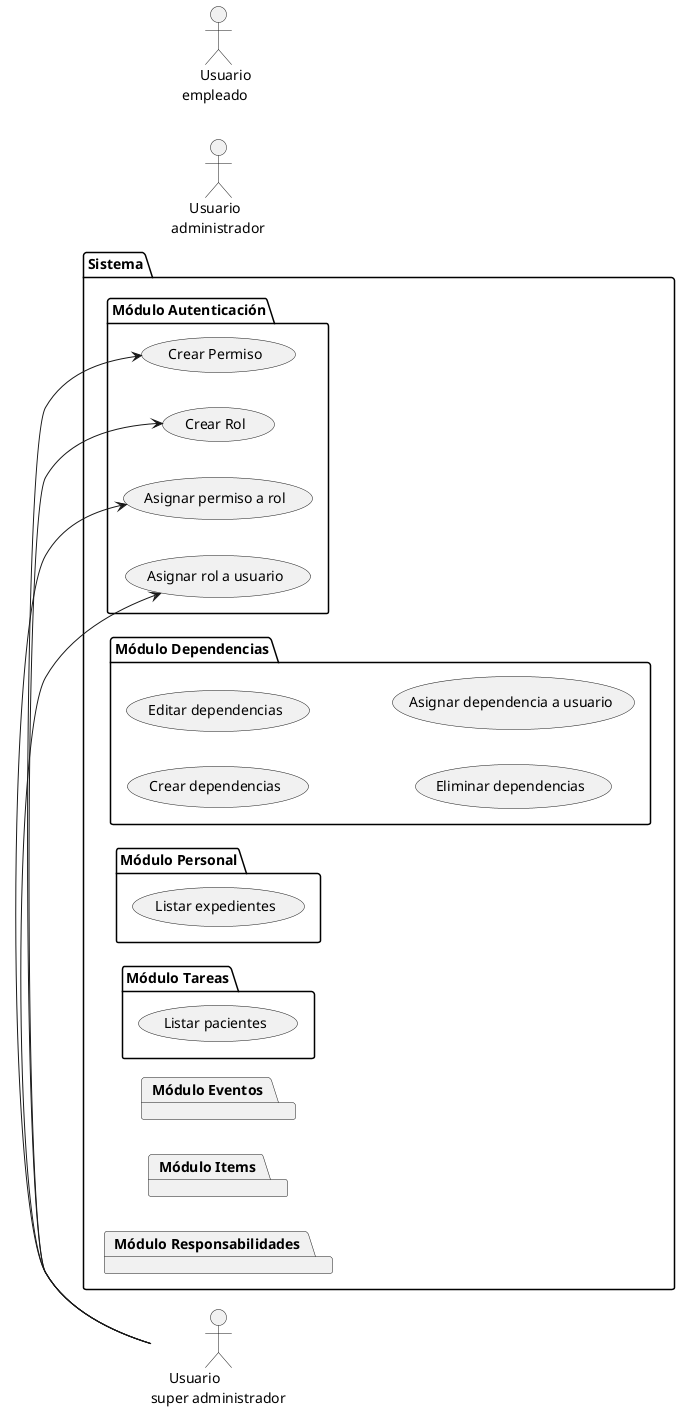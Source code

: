 @startuml "CU - 1 - Interacción con los módulos super administrador"

left to right direction

/' === Sección de actores === '/
actor "     Usuario \nsuper administrador" as sadmin
actor "     Usuario \nadministrador" as admin
actor "     Usuario \nempleado" as user

/' === Sección de elementos === '/
package "Sistema" {
    package "Módulo Autenticación" {
        usecase "Crear Permiso" as auth_permission
        usecase "Asignar permiso a rol" as auth_permission_rol
        usecase "Crear Rol" as auth_rol
        usecase "Asignar rol a usuario" as auth_rol_user
    }

    package "Módulo Dependencias" {
        usecase "Crear dependencias" as dep_create
        usecase "Editar dependencias" as dep_edit
        usecase "Eliminar dependencias" as dep_delete
        usecase "Asignar dependencia a usuario" as dep_user
    }

    package "Módulo Personal" {
        usecase "Listar expedientes" as me_listar
    }

    package "Módulo Tareas" {
        usecase "Listar pacientes" as mp_listar
    }

    package "Módulo Eventos" {
        usecase "Listar pacientes" as mp_listar
    }

    package "Módulo Items" {
        usecase "Listar pacientes" as mp_listar
    }

    package "Módulo Responsabilidades" {
        usecase "Listar pacientes" as mp_listar
    }
}

/' === Sección de Relaciones === '/
sadmin -> auth_permission
sadmin -> auth_rol
sadmin -> auth_permission_rol
sadmin -> auth_rol_user

@enduml